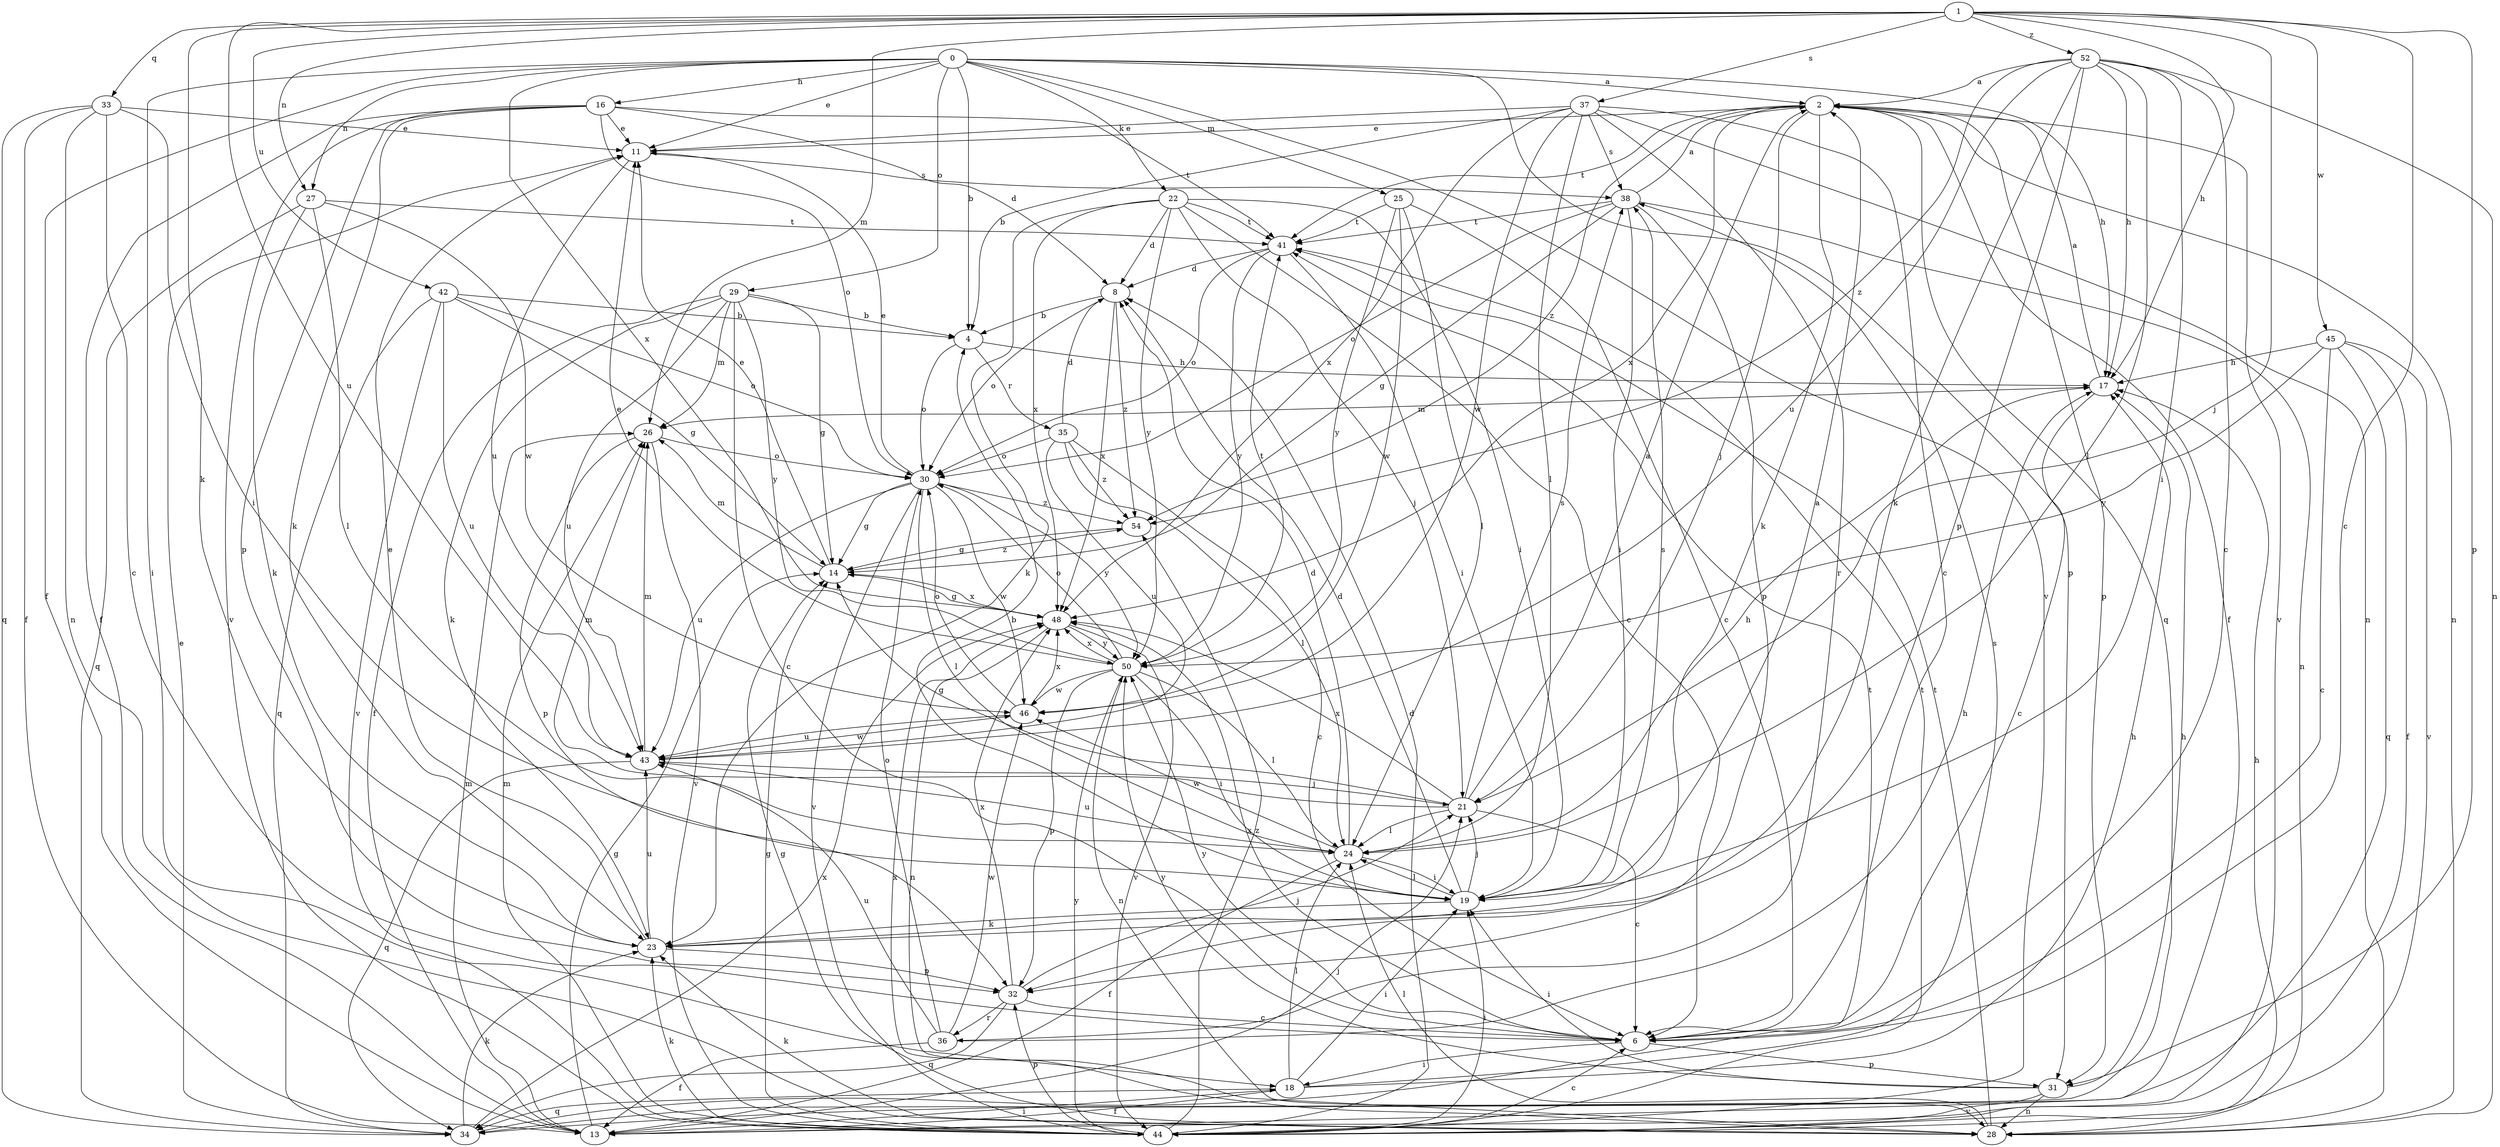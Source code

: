 strict digraph  {
0;
1;
2;
4;
6;
8;
11;
13;
14;
16;
17;
18;
19;
21;
22;
23;
24;
25;
26;
27;
28;
29;
30;
31;
32;
33;
34;
35;
36;
37;
38;
41;
42;
43;
44;
45;
46;
48;
50;
52;
54;
0 -> 2  [label=a];
0 -> 4  [label=b];
0 -> 11  [label=e];
0 -> 13  [label=f];
0 -> 16  [label=h];
0 -> 17  [label=h];
0 -> 18  [label=i];
0 -> 22  [label=k];
0 -> 25  [label=m];
0 -> 27  [label=n];
0 -> 29  [label=o];
0 -> 31  [label=p];
0 -> 44  [label=v];
0 -> 48  [label=x];
1 -> 6  [label=c];
1 -> 17  [label=h];
1 -> 21  [label=j];
1 -> 23  [label=k];
1 -> 26  [label=m];
1 -> 27  [label=n];
1 -> 31  [label=p];
1 -> 33  [label=q];
1 -> 37  [label=s];
1 -> 42  [label=u];
1 -> 43  [label=u];
1 -> 45  [label=w];
1 -> 52  [label=z];
2 -> 11  [label=e];
2 -> 13  [label=f];
2 -> 21  [label=j];
2 -> 23  [label=k];
2 -> 28  [label=n];
2 -> 31  [label=p];
2 -> 34  [label=q];
2 -> 41  [label=t];
2 -> 44  [label=v];
2 -> 48  [label=x];
2 -> 54  [label=z];
4 -> 17  [label=h];
4 -> 30  [label=o];
4 -> 35  [label=r];
6 -> 18  [label=i];
6 -> 31  [label=p];
6 -> 48  [label=x];
6 -> 50  [label=y];
8 -> 4  [label=b];
8 -> 30  [label=o];
8 -> 48  [label=x];
8 -> 54  [label=z];
11 -> 38  [label=s];
11 -> 43  [label=u];
13 -> 14  [label=g];
13 -> 18  [label=i];
13 -> 21  [label=j];
13 -> 26  [label=m];
14 -> 11  [label=e];
14 -> 26  [label=m];
14 -> 48  [label=x];
14 -> 54  [label=z];
16 -> 8  [label=d];
16 -> 11  [label=e];
16 -> 13  [label=f];
16 -> 23  [label=k];
16 -> 30  [label=o];
16 -> 32  [label=p];
16 -> 41  [label=t];
16 -> 44  [label=v];
17 -> 2  [label=a];
17 -> 6  [label=c];
17 -> 26  [label=m];
18 -> 13  [label=f];
18 -> 17  [label=h];
18 -> 19  [label=i];
18 -> 24  [label=l];
18 -> 34  [label=q];
18 -> 38  [label=s];
19 -> 2  [label=a];
19 -> 4  [label=b];
19 -> 8  [label=d];
19 -> 21  [label=j];
19 -> 23  [label=k];
19 -> 24  [label=l];
19 -> 38  [label=s];
21 -> 2  [label=a];
21 -> 6  [label=c];
21 -> 14  [label=g];
21 -> 24  [label=l];
21 -> 26  [label=m];
21 -> 38  [label=s];
21 -> 48  [label=x];
22 -> 6  [label=c];
22 -> 8  [label=d];
22 -> 19  [label=i];
22 -> 21  [label=j];
22 -> 23  [label=k];
22 -> 41  [label=t];
22 -> 48  [label=x];
22 -> 50  [label=y];
23 -> 11  [label=e];
23 -> 32  [label=p];
23 -> 43  [label=u];
24 -> 8  [label=d];
24 -> 13  [label=f];
24 -> 17  [label=h];
24 -> 19  [label=i];
24 -> 43  [label=u];
24 -> 46  [label=w];
25 -> 6  [label=c];
25 -> 24  [label=l];
25 -> 41  [label=t];
25 -> 46  [label=w];
25 -> 50  [label=y];
26 -> 30  [label=o];
26 -> 32  [label=p];
26 -> 44  [label=v];
27 -> 23  [label=k];
27 -> 24  [label=l];
27 -> 34  [label=q];
27 -> 41  [label=t];
27 -> 46  [label=w];
28 -> 14  [label=g];
28 -> 23  [label=k];
28 -> 24  [label=l];
28 -> 41  [label=t];
28 -> 48  [label=x];
29 -> 4  [label=b];
29 -> 6  [label=c];
29 -> 13  [label=f];
29 -> 14  [label=g];
29 -> 23  [label=k];
29 -> 26  [label=m];
29 -> 43  [label=u];
29 -> 50  [label=y];
30 -> 11  [label=e];
30 -> 14  [label=g];
30 -> 24  [label=l];
30 -> 43  [label=u];
30 -> 44  [label=v];
30 -> 46  [label=w];
30 -> 50  [label=y];
30 -> 54  [label=z];
31 -> 17  [label=h];
31 -> 19  [label=i];
31 -> 28  [label=n];
31 -> 44  [label=v];
31 -> 50  [label=y];
32 -> 6  [label=c];
32 -> 21  [label=j];
32 -> 34  [label=q];
32 -> 36  [label=r];
32 -> 48  [label=x];
33 -> 6  [label=c];
33 -> 11  [label=e];
33 -> 13  [label=f];
33 -> 19  [label=i];
33 -> 28  [label=n];
33 -> 34  [label=q];
34 -> 11  [label=e];
34 -> 23  [label=k];
34 -> 41  [label=t];
34 -> 48  [label=x];
35 -> 6  [label=c];
35 -> 8  [label=d];
35 -> 24  [label=l];
35 -> 30  [label=o];
35 -> 43  [label=u];
35 -> 54  [label=z];
36 -> 13  [label=f];
36 -> 17  [label=h];
36 -> 30  [label=o];
36 -> 43  [label=u];
36 -> 46  [label=w];
37 -> 4  [label=b];
37 -> 6  [label=c];
37 -> 11  [label=e];
37 -> 24  [label=l];
37 -> 28  [label=n];
37 -> 36  [label=r];
37 -> 38  [label=s];
37 -> 46  [label=w];
37 -> 48  [label=x];
38 -> 2  [label=a];
38 -> 14  [label=g];
38 -> 19  [label=i];
38 -> 28  [label=n];
38 -> 30  [label=o];
38 -> 32  [label=p];
38 -> 41  [label=t];
41 -> 8  [label=d];
41 -> 19  [label=i];
41 -> 30  [label=o];
41 -> 50  [label=y];
42 -> 4  [label=b];
42 -> 14  [label=g];
42 -> 30  [label=o];
42 -> 34  [label=q];
42 -> 43  [label=u];
42 -> 44  [label=v];
43 -> 21  [label=j];
43 -> 26  [label=m];
43 -> 34  [label=q];
43 -> 46  [label=w];
44 -> 6  [label=c];
44 -> 8  [label=d];
44 -> 14  [label=g];
44 -> 17  [label=h];
44 -> 19  [label=i];
44 -> 23  [label=k];
44 -> 26  [label=m];
44 -> 32  [label=p];
44 -> 41  [label=t];
44 -> 50  [label=y];
44 -> 54  [label=z];
45 -> 6  [label=c];
45 -> 13  [label=f];
45 -> 17  [label=h];
45 -> 34  [label=q];
45 -> 44  [label=v];
45 -> 50  [label=y];
46 -> 30  [label=o];
46 -> 43  [label=u];
46 -> 48  [label=x];
48 -> 14  [label=g];
48 -> 28  [label=n];
48 -> 44  [label=v];
48 -> 50  [label=y];
50 -> 11  [label=e];
50 -> 19  [label=i];
50 -> 24  [label=l];
50 -> 28  [label=n];
50 -> 30  [label=o];
50 -> 32  [label=p];
50 -> 41  [label=t];
50 -> 46  [label=w];
50 -> 48  [label=x];
52 -> 2  [label=a];
52 -> 6  [label=c];
52 -> 17  [label=h];
52 -> 19  [label=i];
52 -> 23  [label=k];
52 -> 24  [label=l];
52 -> 28  [label=n];
52 -> 32  [label=p];
52 -> 43  [label=u];
52 -> 54  [label=z];
54 -> 14  [label=g];
}
